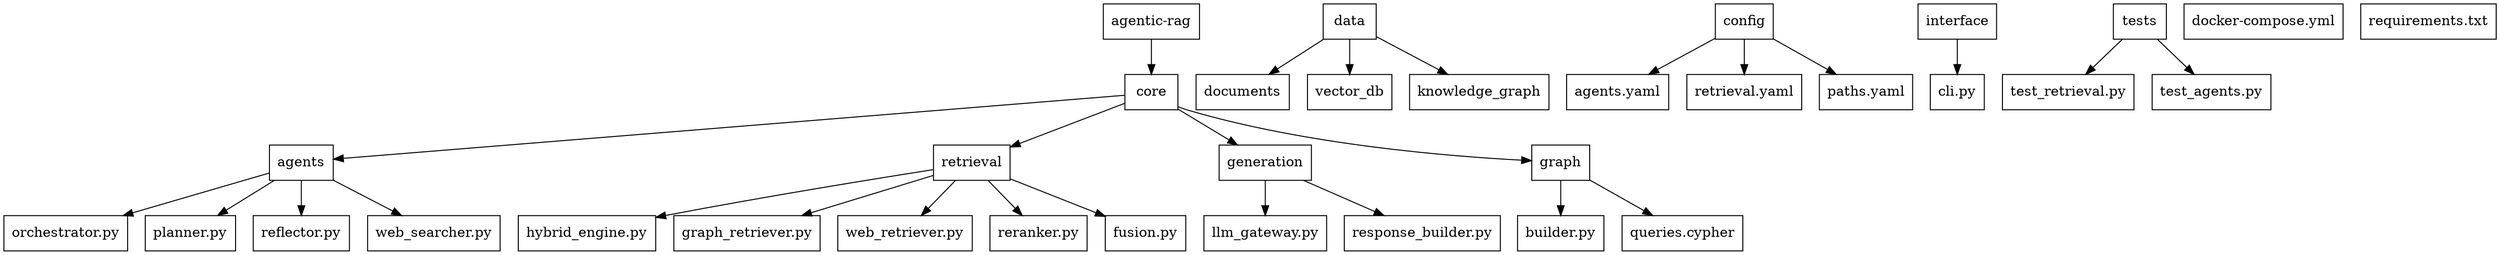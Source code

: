 digraph G {
    node [shape=box];

    "agentic-rag" -> "core";
    "core" -> "agents";
    "core" -> "retrieval";
    "core" -> "generation";
    "core" -> "graph";
    "agents" -> "orchestrator.py";
    "agents" -> "planner.py";
    "agents" -> "reflector.py";
    "agents" -> "web_searcher.py";
    "retrieval" -> "hybrid_engine.py";
    "retrieval" -> "graph_retriever.py";
    "retrieval" -> "web_retriever.py";
    "retrieval" -> "reranker.py";
    "retrieval" -> "fusion.py";
    "generation" -> "llm_gateway.py";
    "generation" -> "response_builder.py";
    "graph" -> "builder.py";
    "graph" -> "queries.cypher";
    "data" -> "documents";
    "data" -> "vector_db";
    "data" -> "knowledge_graph";
    "config" -> "agents.yaml";
    "config" -> "retrieval.yaml";
    "config" -> "paths.yaml";
    "interface" -> "cli.py";
    "tests" -> "test_retrieval.py";
    "tests" -> "test_agents.py";
    "docker-compose.yml";
    "requirements.txt";
}
